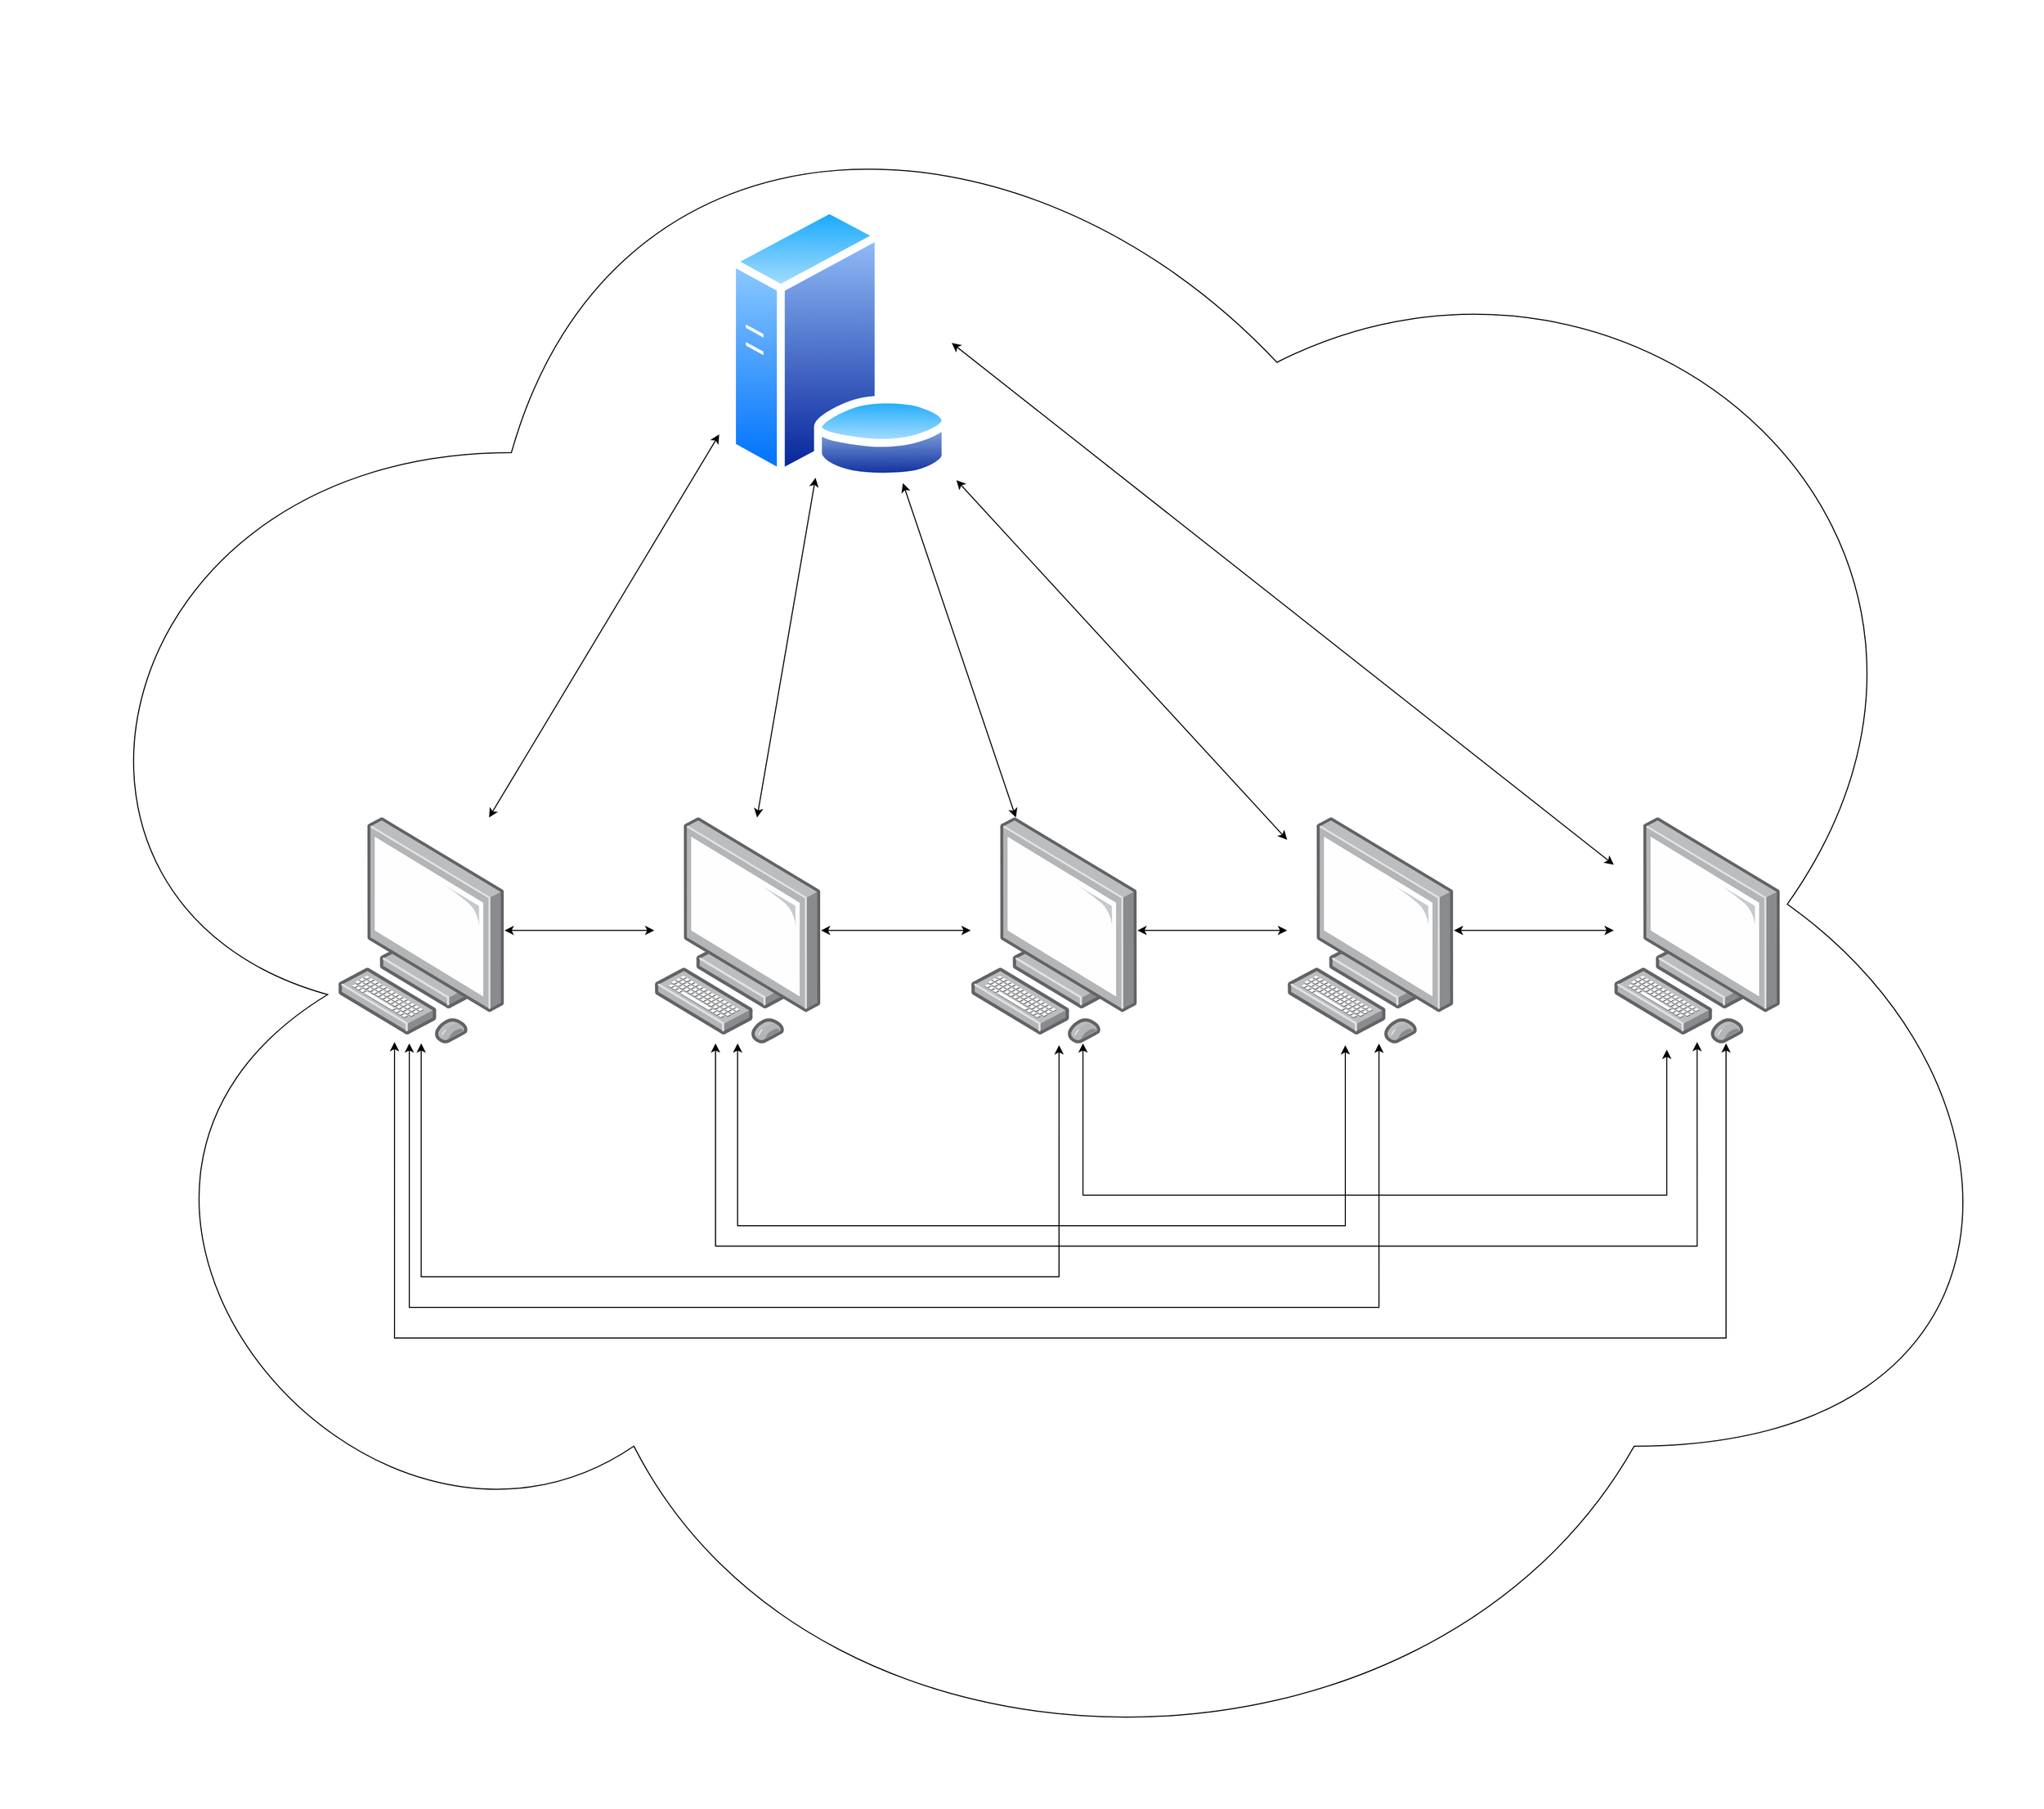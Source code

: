 <mxfile version="22.1.11" type="device">
  <diagram name="‫עמוד-1‬" id="KrWxdoEtjhvakx4lHZiH">
    <mxGraphModel dx="3221" dy="2363" grid="1" gridSize="10" guides="1" tooltips="1" connect="1" arrows="1" fold="1" page="1" pageScale="1" pageWidth="827" pageHeight="1169" math="0" shadow="0">
      <root>
        <mxCell id="0" />
        <mxCell id="1" parent="0" />
        <mxCell id="1cxijmNsslINxVYldG_D-7" value="" style="ellipse;shape=cloud;whiteSpace=wrap;html=1;" vertex="1" parent="1">
          <mxGeometry x="-310" y="-90" width="2000" height="1770" as="geometry" />
        </mxCell>
        <mxCell id="1cxijmNsslINxVYldG_D-10" style="edgeStyle=orthogonalEdgeStyle;rounded=0;orthogonalLoop=1;jettySize=auto;html=1;startArrow=classic;startFill=1;" edge="1" parent="1" source="1cxijmNsslINxVYldG_D-1" target="1cxijmNsslINxVYldG_D-3">
          <mxGeometry relative="1" as="geometry" />
        </mxCell>
        <mxCell id="1cxijmNsslINxVYldG_D-18" style="rounded=0;orthogonalLoop=1;jettySize=auto;html=1;startArrow=classic;startFill=1;" edge="1" parent="1" source="1cxijmNsslINxVYldG_D-1" target="1cxijmNsslINxVYldG_D-6">
          <mxGeometry relative="1" as="geometry" />
        </mxCell>
        <mxCell id="1cxijmNsslINxVYldG_D-1" value="" style="image;points=[];aspect=fixed;html=1;align=center;shadow=0;dashed=0;image=img/lib/allied_telesis/computer_and_terminals/Personal_Computer.svg;" vertex="1" parent="1">
          <mxGeometry x="330" y="710" width="163.3" height="221.32" as="geometry" />
        </mxCell>
        <mxCell id="1cxijmNsslINxVYldG_D-9" style="edgeStyle=orthogonalEdgeStyle;rounded=0;orthogonalLoop=1;jettySize=auto;html=1;startArrow=classic;startFill=1;" edge="1" parent="1" source="1cxijmNsslINxVYldG_D-2" target="1cxijmNsslINxVYldG_D-1">
          <mxGeometry relative="1" as="geometry" />
        </mxCell>
        <mxCell id="1cxijmNsslINxVYldG_D-2" value="" style="image;points=[];aspect=fixed;html=1;align=center;shadow=0;dashed=0;image=img/lib/allied_telesis/computer_and_terminals/Personal_Computer.svg;" vertex="1" parent="1">
          <mxGeometry x="20" y="710" width="163.3" height="221.32" as="geometry" />
        </mxCell>
        <mxCell id="1cxijmNsslINxVYldG_D-11" style="edgeStyle=orthogonalEdgeStyle;rounded=0;orthogonalLoop=1;jettySize=auto;html=1;startArrow=classic;startFill=1;" edge="1" parent="1" source="1cxijmNsslINxVYldG_D-3" target="1cxijmNsslINxVYldG_D-4">
          <mxGeometry relative="1" as="geometry" />
        </mxCell>
        <mxCell id="1cxijmNsslINxVYldG_D-3" value="" style="image;points=[];aspect=fixed;html=1;align=center;shadow=0;dashed=0;image=img/lib/allied_telesis/computer_and_terminals/Personal_Computer.svg;" vertex="1" parent="1">
          <mxGeometry x="640" y="710" width="163.3" height="221.32" as="geometry" />
        </mxCell>
        <mxCell id="1cxijmNsslINxVYldG_D-12" style="edgeStyle=orthogonalEdgeStyle;rounded=0;orthogonalLoop=1;jettySize=auto;html=1;startArrow=classic;startFill=1;" edge="1" parent="1" source="1cxijmNsslINxVYldG_D-4" target="1cxijmNsslINxVYldG_D-5">
          <mxGeometry relative="1" as="geometry" />
        </mxCell>
        <mxCell id="1cxijmNsslINxVYldG_D-4" value="" style="image;points=[];aspect=fixed;html=1;align=center;shadow=0;dashed=0;image=img/lib/allied_telesis/computer_and_terminals/Personal_Computer.svg;" vertex="1" parent="1">
          <mxGeometry x="950" y="710" width="163.3" height="221.32" as="geometry" />
        </mxCell>
        <mxCell id="1cxijmNsslINxVYldG_D-13" style="rounded=0;orthogonalLoop=1;jettySize=auto;html=1;entryX=1;entryY=0.5;entryDx=0;entryDy=0;strokeColor=default;startArrow=classic;startFill=1;" edge="1" parent="1" source="1cxijmNsslINxVYldG_D-5" target="1cxijmNsslINxVYldG_D-6">
          <mxGeometry relative="1" as="geometry" />
        </mxCell>
        <mxCell id="1cxijmNsslINxVYldG_D-5" value="" style="image;points=[];aspect=fixed;html=1;align=center;shadow=0;dashed=0;image=img/lib/allied_telesis/computer_and_terminals/Personal_Computer.svg;" vertex="1" parent="1">
          <mxGeometry x="1270" y="710" width="163.3" height="221.32" as="geometry" />
        </mxCell>
        <mxCell id="1cxijmNsslINxVYldG_D-6" value="" style="image;aspect=fixed;perimeter=ellipsePerimeter;html=1;align=center;shadow=0;dashed=0;spacingTop=3;image=img/lib/active_directory/database_server.svg;" vertex="1" parent="1">
          <mxGeometry x="400.0" y="110" width="221.4" height="270" as="geometry" />
        </mxCell>
        <mxCell id="1cxijmNsslINxVYldG_D-14" style="rounded=0;orthogonalLoop=1;jettySize=auto;html=1;entryX=1.021;entryY=0.998;entryDx=0;entryDy=0;entryPerimeter=0;startArrow=classic;startFill=1;" edge="1" parent="1" source="1cxijmNsslINxVYldG_D-4" target="1cxijmNsslINxVYldG_D-6">
          <mxGeometry relative="1" as="geometry" />
        </mxCell>
        <mxCell id="1cxijmNsslINxVYldG_D-17" style="rounded=0;orthogonalLoop=1;jettySize=auto;html=1;entryX=0.784;entryY=1.009;entryDx=0;entryDy=0;entryPerimeter=0;startArrow=classic;startFill=1;" edge="1" parent="1" source="1cxijmNsslINxVYldG_D-3" target="1cxijmNsslINxVYldG_D-6">
          <mxGeometry relative="1" as="geometry" />
        </mxCell>
        <mxCell id="1cxijmNsslINxVYldG_D-19" style="rounded=0;orthogonalLoop=1;jettySize=auto;html=1;entryX=-0.029;entryY=0.832;entryDx=0;entryDy=0;entryPerimeter=0;startArrow=classic;startFill=1;" edge="1" parent="1" source="1cxijmNsslINxVYldG_D-2" target="1cxijmNsslINxVYldG_D-6">
          <mxGeometry relative="1" as="geometry" />
        </mxCell>
        <mxCell id="1cxijmNsslINxVYldG_D-20" style="edgeStyle=orthogonalEdgeStyle;rounded=0;orthogonalLoop=1;jettySize=auto;html=1;entryX=0.53;entryY=1.008;entryDx=0;entryDy=0;entryPerimeter=0;startArrow=classic;startFill=1;" edge="1" parent="1" source="1cxijmNsslINxVYldG_D-2" target="1cxijmNsslINxVYldG_D-3">
          <mxGeometry relative="1" as="geometry">
            <Array as="points">
              <mxPoint x="102" y="1160" />
              <mxPoint x="727" y="1160" />
            </Array>
          </mxGeometry>
        </mxCell>
        <mxCell id="1cxijmNsslINxVYldG_D-21" style="edgeStyle=orthogonalEdgeStyle;rounded=0;orthogonalLoop=1;jettySize=auto;html=1;entryX=0.551;entryY=1.001;entryDx=0;entryDy=0;entryPerimeter=0;startArrow=classic;startFill=1;" edge="1" parent="1" source="1cxijmNsslINxVYldG_D-2" target="1cxijmNsslINxVYldG_D-4">
          <mxGeometry relative="1" as="geometry">
            <Array as="points">
              <mxPoint x="90" y="1190" />
              <mxPoint x="1040" y="1190" />
            </Array>
          </mxGeometry>
        </mxCell>
        <mxCell id="1cxijmNsslINxVYldG_D-22" style="edgeStyle=orthogonalEdgeStyle;rounded=0;orthogonalLoop=1;jettySize=auto;html=1;entryX=0.34;entryY=0.994;entryDx=0;entryDy=0;entryPerimeter=0;startArrow=classic;startFill=1;" edge="1" parent="1" source="1cxijmNsslINxVYldG_D-5" target="1cxijmNsslINxVYldG_D-2">
          <mxGeometry relative="1" as="geometry">
            <Array as="points">
              <mxPoint x="1380" y="1220" />
              <mxPoint x="76" y="1220" />
            </Array>
          </mxGeometry>
        </mxCell>
        <mxCell id="1cxijmNsslINxVYldG_D-23" style="edgeStyle=orthogonalEdgeStyle;rounded=0;orthogonalLoop=1;jettySize=auto;html=1;entryX=0.349;entryY=1.008;entryDx=0;entryDy=0;entryPerimeter=0;startArrow=classic;startFill=1;" edge="1" parent="1" source="1cxijmNsslINxVYldG_D-1" target="1cxijmNsslINxVYldG_D-4">
          <mxGeometry relative="1" as="geometry">
            <Array as="points">
              <mxPoint x="412" y="1110" />
              <mxPoint x="1007" y="1110" />
            </Array>
          </mxGeometry>
        </mxCell>
        <mxCell id="1cxijmNsslINxVYldG_D-24" style="edgeStyle=orthogonalEdgeStyle;rounded=0;orthogonalLoop=1;jettySize=auto;html=1;entryX=0.5;entryY=0.994;entryDx=0;entryDy=0;entryPerimeter=0;startArrow=classic;startFill=1;" edge="1" parent="1" source="1cxijmNsslINxVYldG_D-1" target="1cxijmNsslINxVYldG_D-5">
          <mxGeometry relative="1" as="geometry">
            <Array as="points">
              <mxPoint x="390" y="1130" />
              <mxPoint x="1352" y="1130" />
            </Array>
          </mxGeometry>
        </mxCell>
        <mxCell id="1cxijmNsslINxVYldG_D-25" style="edgeStyle=orthogonalEdgeStyle;rounded=0;orthogonalLoop=1;jettySize=auto;html=1;entryX=0.318;entryY=1.028;entryDx=0;entryDy=0;entryPerimeter=0;startArrow=classic;startFill=1;" edge="1" parent="1" source="1cxijmNsslINxVYldG_D-3" target="1cxijmNsslINxVYldG_D-5">
          <mxGeometry relative="1" as="geometry">
            <Array as="points">
              <mxPoint x="750" y="1080" />
              <mxPoint x="1322" y="1080" />
            </Array>
          </mxGeometry>
        </mxCell>
      </root>
    </mxGraphModel>
  </diagram>
</mxfile>
